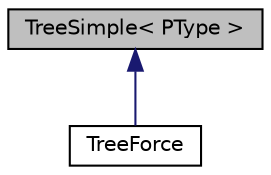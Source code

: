 digraph "TreeSimple&lt; PType &gt;"
{
 // LATEX_PDF_SIZE
  edge [fontname="Helvetica",fontsize="10",labelfontname="Helvetica",labelfontsize="10"];
  node [fontname="Helvetica",fontsize="10",shape=record];
  Node0 [label="TreeSimple\< PType \>",height=0.2,width=0.4,color="black", fillcolor="grey75", style="filled", fontcolor="black",tooltip="A C++ class wrapper for the bianary treeNB used in the Nobody force calculation, but also useful for ..."];
  Node0 -> Node1 [dir="back",color="midnightblue",fontsize="10",style="solid",fontname="Helvetica"];
  Node1 [label="TreeForce",height=0.2,width=0.4,color="black", fillcolor="white", style="filled",URL="$class_tree_force.html",tooltip="Object used to calculate the force or deflection caused by a collection of \"particles\" by the tree me..."];
}
